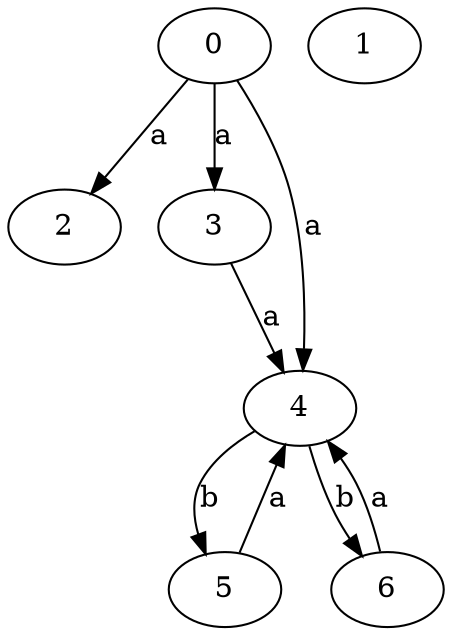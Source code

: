 strict digraph  {
2;
3;
4;
5;
0;
1;
6;
3 -> 4  [label=a];
4 -> 5  [label=b];
4 -> 6  [label=b];
5 -> 4  [label=a];
0 -> 2  [label=a];
0 -> 3  [label=a];
0 -> 4  [label=a];
6 -> 4  [label=a];
}
